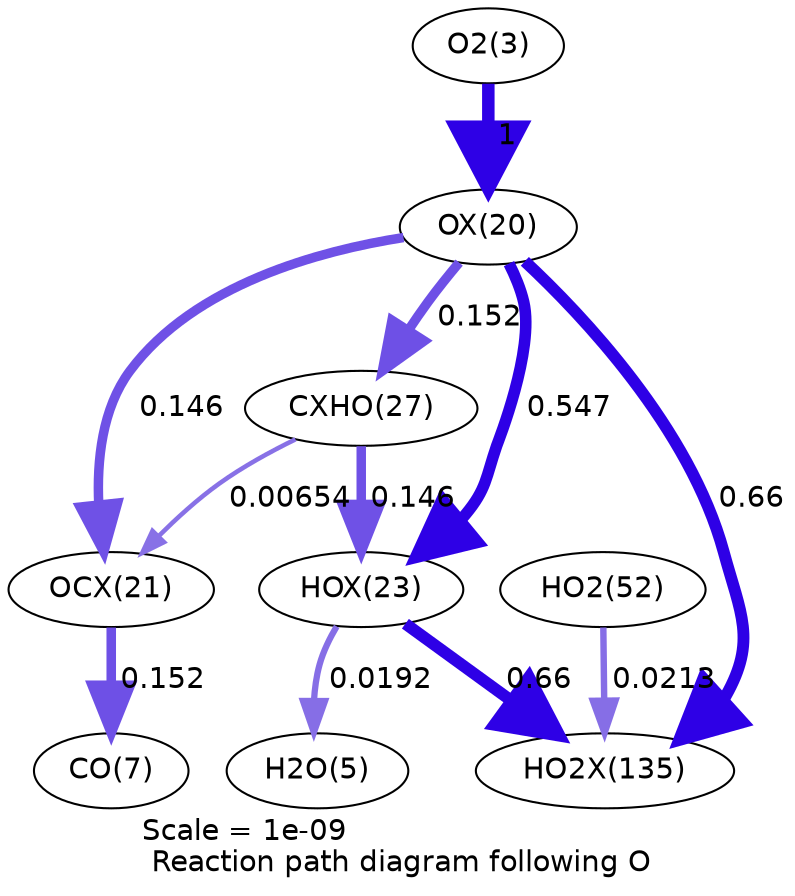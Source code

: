 digraph reaction_paths {
center=1;
s5 -> s24[fontname="Helvetica", penwidth=6, arrowsize=3, color="0.7, 1.5, 0.9"
, label=" 1"];
s24 -> s27[fontname="Helvetica", penwidth=5.54, arrowsize=2.77, color="0.7, 1.05, 0.9"
, label=" 0.547"];
s24 -> s30[fontname="Helvetica", penwidth=4.58, arrowsize=2.29, color="0.7, 0.652, 0.9"
, label=" 0.152"];
s24 -> s25[fontname="Helvetica", penwidth=4.55, arrowsize=2.27, color="0.7, 0.646, 0.9"
, label=" 0.146"];
s24 -> s41[fontname="Helvetica", penwidth=5.69, arrowsize=2.84, color="0.7, 1.16, 0.9"
, label=" 0.66"];
s27 -> s7[fontname="Helvetica", penwidth=3.02, arrowsize=1.51, color="0.7, 0.519, 0.9"
, label=" 0.0192"];
s30 -> s27[fontname="Helvetica", penwidth=4.55, arrowsize=2.27, color="0.7, 0.646, 0.9"
, label=" 0.146"];
s27 -> s41[fontname="Helvetica", penwidth=5.69, arrowsize=2.84, color="0.7, 1.16, 0.9"
, label=" 0.66"];
s30 -> s25[fontname="Helvetica", penwidth=2.2, arrowsize=1.1, color="0.7, 0.507, 0.9"
, label=" 0.00654"];
s25 -> s9[fontname="Helvetica", penwidth=4.58, arrowsize=2.29, color="0.7, 0.652, 0.9"
, label=" 0.152"];
s21 -> s41[fontname="Helvetica", penwidth=3.09, arrowsize=1.55, color="0.7, 0.521, 0.9"
, label=" 0.0213"];
s5 [ fontname="Helvetica", label="O2(3)"];
s7 [ fontname="Helvetica", label="H2O(5)"];
s9 [ fontname="Helvetica", label="CO(7)"];
s21 [ fontname="Helvetica", label="HO2(52)"];
s24 [ fontname="Helvetica", label="OX(20)"];
s25 [ fontname="Helvetica", label="OCX(21)"];
s27 [ fontname="Helvetica", label="HOX(23)"];
s30 [ fontname="Helvetica", label="CXHO(27)"];
s41 [ fontname="Helvetica", label="HO2X(135)"];
 label = "Scale = 1e-09\l Reaction path diagram following O";
 fontname = "Helvetica";
}
